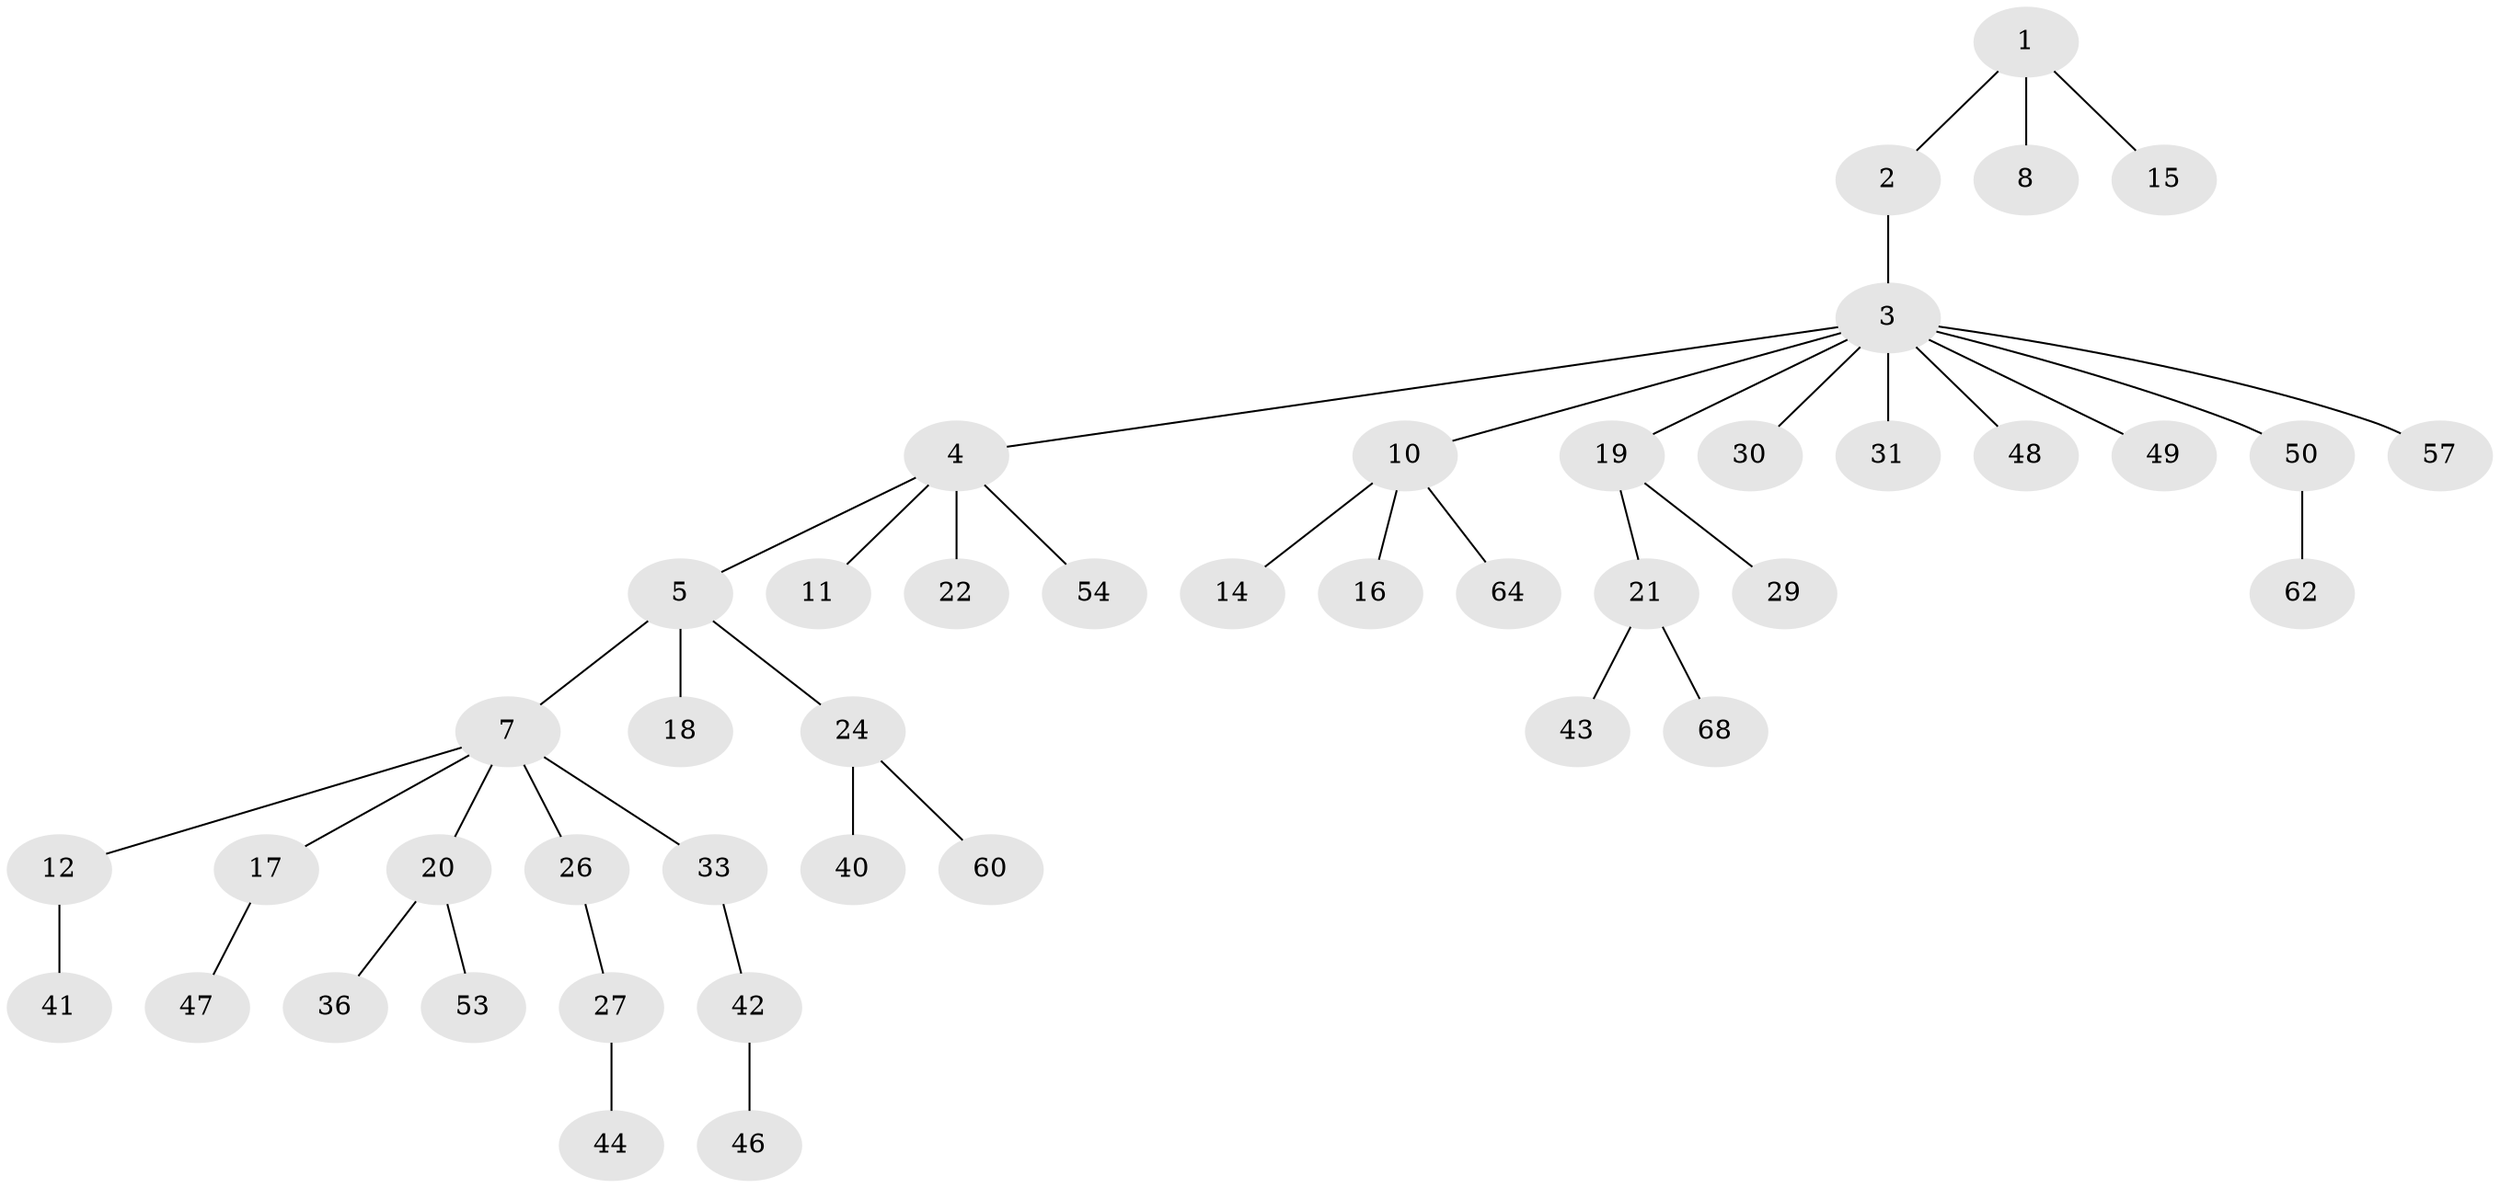 // Generated by graph-tools (version 1.1) at 2025/24/03/03/25 07:24:08]
// undirected, 44 vertices, 43 edges
graph export_dot {
graph [start="1"]
  node [color=gray90,style=filled];
  1 [super="+52"];
  2;
  3 [super="+25"];
  4 [super="+9"];
  5 [super="+6"];
  7;
  8;
  10 [super="+13"];
  11;
  12 [super="+38"];
  14 [super="+35"];
  15 [super="+37"];
  16;
  17 [super="+34"];
  18;
  19;
  20 [super="+56"];
  21 [super="+23"];
  22 [super="+28"];
  24 [super="+39"];
  26 [super="+51"];
  27;
  29 [super="+65"];
  30;
  31 [super="+32"];
  33 [super="+66"];
  36;
  40;
  41;
  42 [super="+59"];
  43;
  44 [super="+45"];
  46 [super="+63"];
  47;
  48 [super="+67"];
  49 [super="+55"];
  50 [super="+58"];
  53 [super="+61"];
  54;
  57;
  60;
  62;
  64;
  68;
  1 -- 2;
  1 -- 8;
  1 -- 15;
  2 -- 3;
  3 -- 4;
  3 -- 10;
  3 -- 19;
  3 -- 30;
  3 -- 49;
  3 -- 50;
  3 -- 48;
  3 -- 57;
  3 -- 31;
  4 -- 5;
  4 -- 22;
  4 -- 54;
  4 -- 11;
  5 -- 24;
  5 -- 18;
  5 -- 7;
  7 -- 12;
  7 -- 17;
  7 -- 20;
  7 -- 26;
  7 -- 33;
  10 -- 14;
  10 -- 16;
  10 -- 64;
  12 -- 41;
  17 -- 47;
  19 -- 21;
  19 -- 29;
  20 -- 36;
  20 -- 53;
  21 -- 68;
  21 -- 43;
  24 -- 60;
  24 -- 40;
  26 -- 27;
  27 -- 44;
  33 -- 42;
  42 -- 46;
  50 -- 62;
}
